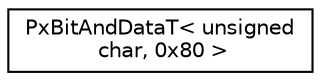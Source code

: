 digraph "Graphical Class Hierarchy"
{
  edge [fontname="Helvetica",fontsize="10",labelfontname="Helvetica",labelfontsize="10"];
  node [fontname="Helvetica",fontsize="10",shape=record];
  rankdir="LR";
  Node0 [label="PxBitAndDataT\< unsigned\l char, 0x80 \>",height=0.2,width=0.4,color="black", fillcolor="white", style="filled",URL="$classPxBitAndDataT.html"];
}
